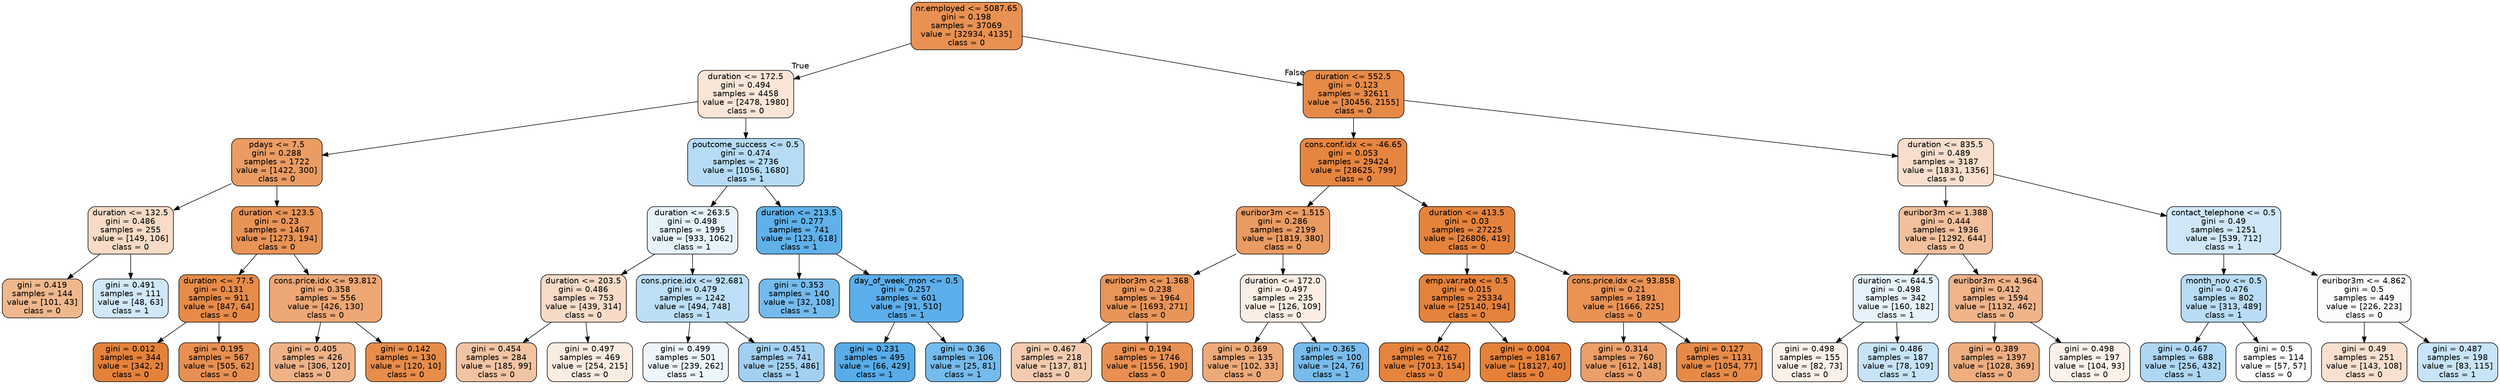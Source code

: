 digraph Tree {
node [shape=box, style="filled, rounded", color="black", fontname=helvetica] ;
edge [fontname=helvetica] ;
0 [label="nr.employed <= 5087.65\ngini = 0.198\nsamples = 37069\nvalue = [32934, 4135]\nclass = 0", fillcolor="#e89152"] ;
1 [label="duration <= 172.5\ngini = 0.494\nsamples = 4458\nvalue = [2478, 1980]\nclass = 0", fillcolor="#fae6d7"] ;
0 -> 1 [labeldistance=2.5, labelangle=45, headlabel="True"] ;
2 [label="pdays <= 7.5\ngini = 0.288\nsamples = 1722\nvalue = [1422, 300]\nclass = 0", fillcolor="#ea9c63"] ;
1 -> 2 ;
3 [label="duration <= 132.5\ngini = 0.486\nsamples = 255\nvalue = [149, 106]\nclass = 0", fillcolor="#f7dbc6"] ;
2 -> 3 ;
4 [label="gini = 0.419\nsamples = 144\nvalue = [101, 43]\nclass = 0", fillcolor="#f0b78d"] ;
3 -> 4 ;
5 [label="gini = 0.491\nsamples = 111\nvalue = [48, 63]\nclass = 1", fillcolor="#d0e8f9"] ;
3 -> 5 ;
6 [label="duration <= 123.5\ngini = 0.23\nsamples = 1467\nvalue = [1273, 194]\nclass = 0", fillcolor="#e99457"] ;
2 -> 6 ;
7 [label="duration <= 77.5\ngini = 0.131\nsamples = 911\nvalue = [847, 64]\nclass = 0", fillcolor="#e78b48"] ;
6 -> 7 ;
8 [label="gini = 0.012\nsamples = 344\nvalue = [342, 2]\nclass = 0", fillcolor="#e5823a"] ;
7 -> 8 ;
9 [label="gini = 0.195\nsamples = 567\nvalue = [505, 62]\nclass = 0", fillcolor="#e89051"] ;
7 -> 9 ;
10 [label="cons.price.idx <= 93.812\ngini = 0.358\nsamples = 556\nvalue = [426, 130]\nclass = 0", fillcolor="#eda775"] ;
6 -> 10 ;
11 [label="gini = 0.405\nsamples = 426\nvalue = [306, 120]\nclass = 0", fillcolor="#efb287"] ;
10 -> 11 ;
12 [label="gini = 0.142\nsamples = 130\nvalue = [120, 10]\nclass = 0", fillcolor="#e78c49"] ;
10 -> 12 ;
13 [label="poutcome_success <= 0.5\ngini = 0.474\nsamples = 2736\nvalue = [1056, 1680]\nclass = 1", fillcolor="#b5dbf5"] ;
1 -> 13 ;
14 [label="duration <= 263.5\ngini = 0.498\nsamples = 1995\nvalue = [933, 1062]\nclass = 1", fillcolor="#e7f3fc"] ;
13 -> 14 ;
15 [label="duration <= 203.5\ngini = 0.486\nsamples = 753\nvalue = [439, 314]\nclass = 0", fillcolor="#f8dbc7"] ;
14 -> 15 ;
16 [label="gini = 0.454\nsamples = 284\nvalue = [185, 99]\nclass = 0", fillcolor="#f3c4a3"] ;
15 -> 16 ;
17 [label="gini = 0.497\nsamples = 469\nvalue = [254, 215]\nclass = 0", fillcolor="#fbece1"] ;
15 -> 17 ;
18 [label="cons.price.idx <= 92.681\ngini = 0.479\nsamples = 1242\nvalue = [494, 748]\nclass = 1", fillcolor="#bcdef6"] ;
14 -> 18 ;
19 [label="gini = 0.499\nsamples = 501\nvalue = [239, 262]\nclass = 1", fillcolor="#eef6fd"] ;
18 -> 19 ;
20 [label="gini = 0.451\nsamples = 741\nvalue = [255, 486]\nclass = 1", fillcolor="#a1d0f3"] ;
18 -> 20 ;
21 [label="duration <= 213.5\ngini = 0.277\nsamples = 741\nvalue = [123, 618]\nclass = 1", fillcolor="#60b1ea"] ;
13 -> 21 ;
22 [label="gini = 0.353\nsamples = 140\nvalue = [32, 108]\nclass = 1", fillcolor="#74baed"] ;
21 -> 22 ;
23 [label="day_of_week_mon <= 0.5\ngini = 0.257\nsamples = 601\nvalue = [91, 510]\nclass = 1", fillcolor="#5caeea"] ;
21 -> 23 ;
24 [label="gini = 0.231\nsamples = 495\nvalue = [66, 429]\nclass = 1", fillcolor="#57ace9"] ;
23 -> 24 ;
25 [label="gini = 0.36\nsamples = 106\nvalue = [25, 81]\nclass = 1", fillcolor="#76bbed"] ;
23 -> 25 ;
26 [label="duration <= 552.5\ngini = 0.123\nsamples = 32611\nvalue = [30456, 2155]\nclass = 0", fillcolor="#e78a47"] ;
0 -> 26 [labeldistance=2.5, labelangle=-45, headlabel="False"] ;
27 [label="cons.conf.idx <= -46.65\ngini = 0.053\nsamples = 29424\nvalue = [28625, 799]\nclass = 0", fillcolor="#e6853f"] ;
26 -> 27 ;
28 [label="euribor3m <= 1.515\ngini = 0.286\nsamples = 2199\nvalue = [1819, 380]\nclass = 0", fillcolor="#ea9b62"] ;
27 -> 28 ;
29 [label="euribor3m <= 1.368\ngini = 0.238\nsamples = 1964\nvalue = [1693, 271]\nclass = 0", fillcolor="#e99559"] ;
28 -> 29 ;
30 [label="gini = 0.467\nsamples = 218\nvalue = [137, 81]\nclass = 0", fillcolor="#f4cbae"] ;
29 -> 30 ;
31 [label="gini = 0.194\nsamples = 1746\nvalue = [1556, 190]\nclass = 0", fillcolor="#e89051"] ;
29 -> 31 ;
32 [label="duration <= 172.0\ngini = 0.497\nsamples = 235\nvalue = [126, 109]\nclass = 0", fillcolor="#fbeee4"] ;
28 -> 32 ;
33 [label="gini = 0.369\nsamples = 135\nvalue = [102, 33]\nclass = 0", fillcolor="#edaa79"] ;
32 -> 33 ;
34 [label="gini = 0.365\nsamples = 100\nvalue = [24, 76]\nclass = 1", fillcolor="#78bced"] ;
32 -> 34 ;
35 [label="duration <= 413.5\ngini = 0.03\nsamples = 27225\nvalue = [26806, 419]\nclass = 0", fillcolor="#e5833c"] ;
27 -> 35 ;
36 [label="emp.var.rate <= 0.5\ngini = 0.015\nsamples = 25334\nvalue = [25140, 194]\nclass = 0", fillcolor="#e5823b"] ;
35 -> 36 ;
37 [label="gini = 0.042\nsamples = 7167\nvalue = [7013, 154]\nclass = 0", fillcolor="#e6843d"] ;
36 -> 37 ;
38 [label="gini = 0.004\nsamples = 18167\nvalue = [18127, 40]\nclass = 0", fillcolor="#e58139"] ;
36 -> 38 ;
39 [label="cons.price.idx <= 93.858\ngini = 0.21\nsamples = 1891\nvalue = [1666, 225]\nclass = 0", fillcolor="#e99254"] ;
35 -> 39 ;
40 [label="gini = 0.314\nsamples = 760\nvalue = [612, 148]\nclass = 0", fillcolor="#eb9f69"] ;
39 -> 40 ;
41 [label="gini = 0.127\nsamples = 1131\nvalue = [1054, 77]\nclass = 0", fillcolor="#e78a47"] ;
39 -> 41 ;
42 [label="duration <= 835.5\ngini = 0.489\nsamples = 3187\nvalue = [1831, 1356]\nclass = 0", fillcolor="#f8decc"] ;
26 -> 42 ;
43 [label="euribor3m <= 1.388\ngini = 0.444\nsamples = 1936\nvalue = [1292, 644]\nclass = 0", fillcolor="#f2c09c"] ;
42 -> 43 ;
44 [label="duration <= 644.5\ngini = 0.498\nsamples = 342\nvalue = [160, 182]\nclass = 1", fillcolor="#e7f3fc"] ;
43 -> 44 ;
45 [label="gini = 0.498\nsamples = 155\nvalue = [82, 73]\nclass = 0", fillcolor="#fcf1e9"] ;
44 -> 45 ;
46 [label="gini = 0.486\nsamples = 187\nvalue = [78, 109]\nclass = 1", fillcolor="#c7e3f8"] ;
44 -> 46 ;
47 [label="euribor3m <= 4.964\ngini = 0.412\nsamples = 1594\nvalue = [1132, 462]\nclass = 0", fillcolor="#f0b48a"] ;
43 -> 47 ;
48 [label="gini = 0.389\nsamples = 1397\nvalue = [1028, 369]\nclass = 0", fillcolor="#eeae80"] ;
47 -> 48 ;
49 [label="gini = 0.498\nsamples = 197\nvalue = [104, 93]\nclass = 0", fillcolor="#fcf2ea"] ;
47 -> 49 ;
50 [label="contact_telephone <= 0.5\ngini = 0.49\nsamples = 1251\nvalue = [539, 712]\nclass = 1", fillcolor="#cfe7f9"] ;
42 -> 50 ;
51 [label="month_nov <= 0.5\ngini = 0.476\nsamples = 802\nvalue = [313, 489]\nclass = 1", fillcolor="#b8dcf6"] ;
50 -> 51 ;
52 [label="gini = 0.467\nsamples = 688\nvalue = [256, 432]\nclass = 1", fillcolor="#aed7f4"] ;
51 -> 52 ;
53 [label="gini = 0.5\nsamples = 114\nvalue = [57, 57]\nclass = 0", fillcolor="#ffffff"] ;
51 -> 53 ;
54 [label="euribor3m <= 4.862\ngini = 0.5\nsamples = 449\nvalue = [226, 223]\nclass = 0", fillcolor="#fffdfc"] ;
50 -> 54 ;
55 [label="gini = 0.49\nsamples = 251\nvalue = [143, 108]\nclass = 0", fillcolor="#f9e0cf"] ;
54 -> 55 ;
56 [label="gini = 0.487\nsamples = 198\nvalue = [83, 115]\nclass = 1", fillcolor="#c8e4f8"] ;
54 -> 56 ;
}